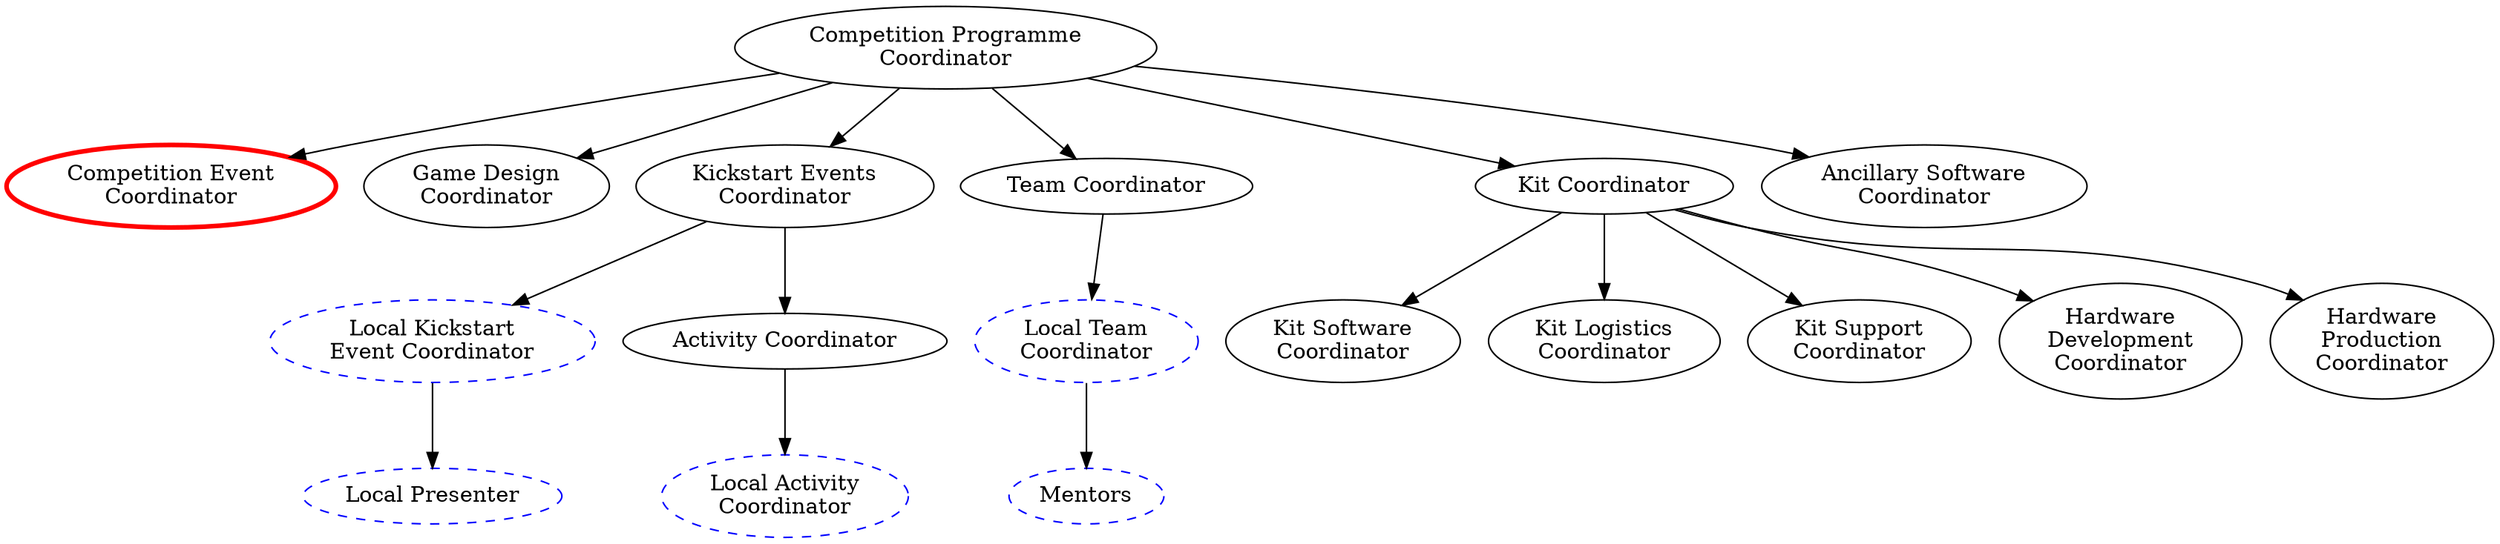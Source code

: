digraph {
	####### Node declarations
	comp_prog_coord [label="Competition Programme\nCoordinator" email="competition-program@studentrobotics.org"];
	
	# Competition Coordinator Subordinates
	comp_event_coord [label="Competition Event\nCoordinator" color=red penwidth=3 rolesexclude=true]; // Email and tel defined in comp-event.dot
	game_design_coord [label="Game Design\nCoordinator" email="game-design@studentrobotics.org"];
	kickstart_event_coord [label="Kickstart Events\nCoordinator" email="kickstart@studentrobotics.org"];
	team_coord [label="Team Coordinator" email="teams@studentrobotics.org"];
	kit_coord [label="Kit Coordinator" email="kit@studentrobotics.org"];
	ancillary_sw_coord [label="Ancillary Software\nCoordinator" email="ancillary-software@studentrobotics.org"];
	
	### Fourth Level
	
	# Kickstart Event Coordinator Subordinates
	local_ks_event_coord[label="Local Kickstart\nEvent Coordinator" color=blue style=dashed contactsexclude=true];
	activity_coord[label="Activity Coordinator" email="kickstart-activity@studentrobotics.org"]

	local_activity_coord[label="Local Activity\nCoordinator" color=blue style=dashed contactsexclude=true];
	local_team_coord[label="Local Team\nCoordinator" color=blue style=dashed contactsexclude=true];

	# Kit Coordinator Subordinates
	kit_sw_coord[label="Kit Software\nCoordinator" email="kit-software@studentrobotics.org"];
	kit_logistics_coord[label="Kit Logistics\nCoordinator" email="logistics@studentrobotics.org"];
	kit_support_coord[label="Kit Support\nCoordinator" email="kit-support@studentrobotics.org"];

	# Hardware Coordinator Subordinates
	hw_dev_coord[label="Hardware\nDevelopment\nCoordinator" email="hardware-dev@studentrobotics.org"];
	hw_prod_coord[label="Hardware\nProduction\nCoordinator" email="hardware-production@studentrobotics.org"];
	
	### Fifth Level
	local_presenter[label="Local Presenter" color=blue style=dashed contactsexclude=true];
	
	mentors[label="Mentors" color=blue style=dashed contactsexclude=true];
	
	
	###### Connections between nodes
	
	comp_prog_coord -> { comp_event_coord game_design_coord kickstart_event_coord team_coord kit_coord ancillary_sw_coord };
	
	kickstart_event_coord -> { local_ks_event_coord activity_coord };
		
	activity_coord -> local_activity_coord;
	local_ks_event_coord -> { local_presenter };
		
	team_coord -> local_team_coord;
	local_team_coord -> mentors;
		
	kit_coord -> { hw_dev_coord hw_prod_coord kit_sw_coord kit_logistics_coord kit_support_coord};
}
		      
